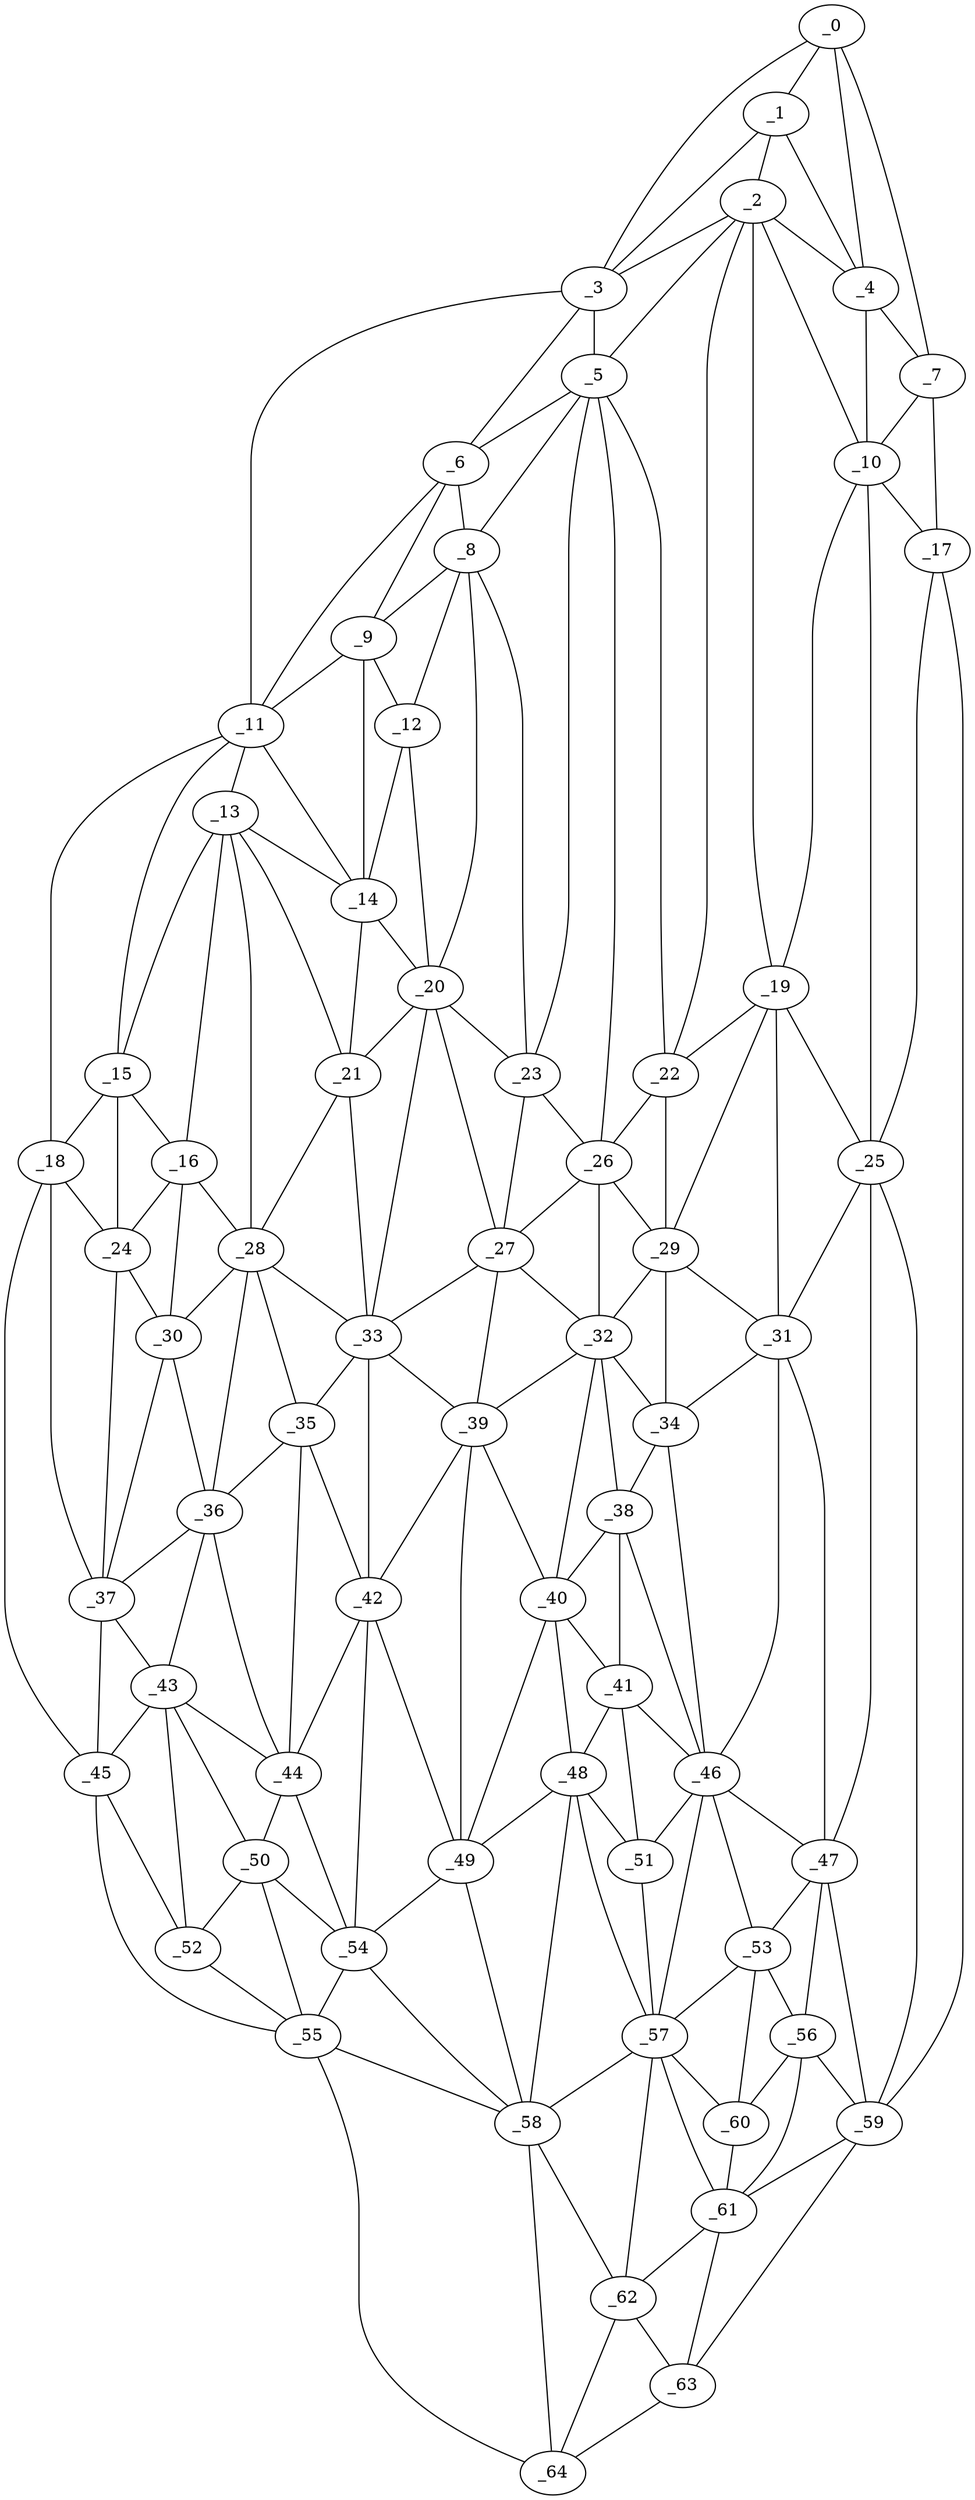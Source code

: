graph "obj81__30.gxl" {
	_0	 [x=4,
		y=15];
	_1	 [x=13,
		y=39];
	_0 -- _1	 [valence=1];
	_3	 [x=17,
		y=61];
	_0 -- _3	 [valence=1];
	_4	 [x=19,
		y=32];
	_0 -- _4	 [valence=1];
	_7	 [x=28,
		y=3];
	_0 -- _7	 [valence=1];
	_2	 [x=15,
		y=45];
	_1 -- _2	 [valence=2];
	_1 -- _3	 [valence=2];
	_1 -- _4	 [valence=1];
	_2 -- _3	 [valence=1];
	_2 -- _4	 [valence=2];
	_5	 [x=22,
		y=65];
	_2 -- _5	 [valence=1];
	_10	 [x=33,
		y=32];
	_2 -- _10	 [valence=1];
	_19	 [x=42,
		y=38];
	_2 -- _19	 [valence=2];
	_22	 [x=45,
		y=44];
	_2 -- _22	 [valence=2];
	_3 -- _5	 [valence=1];
	_6	 [x=25,
		y=76];
	_3 -- _6	 [valence=2];
	_11	 [x=33,
		y=101];
	_3 -- _11	 [valence=1];
	_4 -- _7	 [valence=1];
	_4 -- _10	 [valence=2];
	_5 -- _6	 [valence=2];
	_8	 [x=30,
		y=77];
	_5 -- _8	 [valence=1];
	_5 -- _22	 [valence=2];
	_23	 [x=45,
		y=71];
	_5 -- _23	 [valence=2];
	_26	 [x=49,
		y=56];
	_5 -- _26	 [valence=2];
	_6 -- _8	 [valence=2];
	_9	 [x=31,
		y=86];
	_6 -- _9	 [valence=2];
	_6 -- _11	 [valence=1];
	_7 -- _10	 [valence=2];
	_17	 [x=41,
		y=3];
	_7 -- _17	 [valence=1];
	_8 -- _9	 [valence=1];
	_12	 [x=36,
		y=86];
	_8 -- _12	 [valence=2];
	_20	 [x=43,
		y=82];
	_8 -- _20	 [valence=2];
	_8 -- _23	 [valence=2];
	_9 -- _11	 [valence=1];
	_9 -- _12	 [valence=1];
	_14	 [x=38,
		y=90];
	_9 -- _14	 [valence=2];
	_10 -- _17	 [valence=2];
	_10 -- _19	 [valence=1];
	_25	 [x=49,
		y=6];
	_10 -- _25	 [valence=2];
	_13	 [x=37,
		y=103];
	_11 -- _13	 [valence=2];
	_11 -- _14	 [valence=2];
	_15	 [x=38,
		y=111];
	_11 -- _15	 [valence=1];
	_18	 [x=41,
		y=119];
	_11 -- _18	 [valence=1];
	_12 -- _14	 [valence=2];
	_12 -- _20	 [valence=1];
	_13 -- _14	 [valence=2];
	_13 -- _15	 [valence=2];
	_16	 [x=40,
		y=107];
	_13 -- _16	 [valence=2];
	_21	 [x=44,
		y=91];
	_13 -- _21	 [valence=2];
	_28	 [x=53,
		y=96];
	_13 -- _28	 [valence=2];
	_14 -- _20	 [valence=2];
	_14 -- _21	 [valence=2];
	_15 -- _16	 [valence=1];
	_15 -- _18	 [valence=1];
	_24	 [x=47,
		y=112];
	_15 -- _24	 [valence=2];
	_16 -- _24	 [valence=2];
	_16 -- _28	 [valence=2];
	_30	 [x=54,
		y=107];
	_16 -- _30	 [valence=2];
	_17 -- _25	 [valence=2];
	_59	 [x=99,
		y=14];
	_17 -- _59	 [valence=1];
	_18 -- _24	 [valence=2];
	_37	 [x=64,
		y=111];
	_18 -- _37	 [valence=1];
	_45	 [x=78,
		y=118];
	_18 -- _45	 [valence=1];
	_19 -- _22	 [valence=1];
	_19 -- _25	 [valence=2];
	_29	 [x=54,
		y=43];
	_19 -- _29	 [valence=1];
	_31	 [x=59,
		y=37];
	_19 -- _31	 [valence=1];
	_20 -- _21	 [valence=2];
	_20 -- _23	 [valence=2];
	_27	 [x=50,
		y=69];
	_20 -- _27	 [valence=2];
	_33	 [x=59,
		y=88];
	_20 -- _33	 [valence=2];
	_21 -- _28	 [valence=1];
	_21 -- _33	 [valence=2];
	_22 -- _26	 [valence=1];
	_22 -- _29	 [valence=1];
	_23 -- _26	 [valence=1];
	_23 -- _27	 [valence=2];
	_24 -- _30	 [valence=2];
	_24 -- _37	 [valence=1];
	_25 -- _31	 [valence=2];
	_47	 [x=80,
		y=31];
	_25 -- _47	 [valence=2];
	_25 -- _59	 [valence=2];
	_26 -- _27	 [valence=1];
	_26 -- _29	 [valence=2];
	_32	 [x=59,
		y=53];
	_26 -- _32	 [valence=1];
	_27 -- _32	 [valence=2];
	_27 -- _33	 [valence=1];
	_39	 [x=69,
		y=71];
	_27 -- _39	 [valence=2];
	_28 -- _30	 [valence=2];
	_28 -- _33	 [valence=2];
	_35	 [x=63,
		y=94];
	_28 -- _35	 [valence=1];
	_36	 [x=63,
		y=104];
	_28 -- _36	 [valence=1];
	_29 -- _31	 [valence=2];
	_29 -- _32	 [valence=2];
	_34	 [x=61,
		y=48];
	_29 -- _34	 [valence=2];
	_30 -- _36	 [valence=1];
	_30 -- _37	 [valence=2];
	_31 -- _34	 [valence=1];
	_46	 [x=79,
		y=49];
	_31 -- _46	 [valence=2];
	_31 -- _47	 [valence=2];
	_32 -- _34	 [valence=2];
	_38	 [x=65,
		y=52];
	_32 -- _38	 [valence=2];
	_32 -- _39	 [valence=2];
	_40	 [x=71,
		y=67];
	_32 -- _40	 [valence=2];
	_33 -- _35	 [valence=2];
	_33 -- _39	 [valence=2];
	_42	 [x=73,
		y=90];
	_33 -- _42	 [valence=2];
	_34 -- _38	 [valence=2];
	_34 -- _46	 [valence=2];
	_35 -- _36	 [valence=2];
	_35 -- _42	 [valence=2];
	_44	 [x=76,
		y=96];
	_35 -- _44	 [valence=2];
	_36 -- _37	 [valence=2];
	_43	 [x=75,
		y=112];
	_36 -- _43	 [valence=1];
	_36 -- _44	 [valence=1];
	_37 -- _43	 [valence=2];
	_37 -- _45	 [valence=2];
	_38 -- _40	 [valence=1];
	_41	 [x=73,
		y=58];
	_38 -- _41	 [valence=2];
	_38 -- _46	 [valence=2];
	_39 -- _40	 [valence=2];
	_39 -- _42	 [valence=2];
	_49	 [x=81,
		y=78];
	_39 -- _49	 [valence=2];
	_40 -- _41	 [valence=1];
	_48	 [x=81,
		y=62];
	_40 -- _48	 [valence=2];
	_40 -- _49	 [valence=2];
	_41 -- _46	 [valence=1];
	_41 -- _48	 [valence=1];
	_51	 [x=82,
		y=56];
	_41 -- _51	 [valence=2];
	_42 -- _44	 [valence=1];
	_42 -- _49	 [valence=1];
	_54	 [x=88,
		y=92];
	_42 -- _54	 [valence=2];
	_43 -- _44	 [valence=2];
	_43 -- _45	 [valence=2];
	_50	 [x=81,
		y=100];
	_43 -- _50	 [valence=1];
	_52	 [x=82,
		y=109];
	_43 -- _52	 [valence=2];
	_44 -- _50	 [valence=1];
	_44 -- _54	 [valence=1];
	_45 -- _52	 [valence=2];
	_55	 [x=94,
		y=110];
	_45 -- _55	 [valence=1];
	_46 -- _47	 [valence=2];
	_46 -- _51	 [valence=1];
	_53	 [x=87,
		y=37];
	_46 -- _53	 [valence=2];
	_57	 [x=97,
		y=45];
	_46 -- _57	 [valence=2];
	_47 -- _53	 [valence=2];
	_56	 [x=97,
		y=20];
	_47 -- _56	 [valence=2];
	_47 -- _59	 [valence=2];
	_48 -- _49	 [valence=2];
	_48 -- _51	 [valence=1];
	_48 -- _57	 [valence=2];
	_58	 [x=98,
		y=84];
	_48 -- _58	 [valence=2];
	_49 -- _54	 [valence=1];
	_49 -- _58	 [valence=2];
	_50 -- _52	 [valence=2];
	_50 -- _54	 [valence=1];
	_50 -- _55	 [valence=2];
	_51 -- _57	 [valence=2];
	_52 -- _55	 [valence=2];
	_53 -- _56	 [valence=2];
	_53 -- _57	 [valence=2];
	_60	 [x=99,
		y=31];
	_53 -- _60	 [valence=1];
	_54 -- _55	 [valence=2];
	_54 -- _58	 [valence=1];
	_55 -- _58	 [valence=2];
	_64	 [x=126,
		y=66];
	_55 -- _64	 [valence=1];
	_56 -- _59	 [valence=2];
	_56 -- _60	 [valence=2];
	_61	 [x=115,
		y=40];
	_56 -- _61	 [valence=1];
	_57 -- _58	 [valence=1];
	_57 -- _60	 [valence=1];
	_57 -- _61	 [valence=2];
	_62	 [x=125,
		y=61];
	_57 -- _62	 [valence=2];
	_58 -- _62	 [valence=1];
	_58 -- _64	 [valence=2];
	_59 -- _61	 [valence=2];
	_63	 [x=126,
		y=51];
	_59 -- _63	 [valence=1];
	_60 -- _61	 [valence=2];
	_61 -- _62	 [valence=1];
	_61 -- _63	 [valence=2];
	_62 -- _63	 [valence=1];
	_62 -- _64	 [valence=2];
	_63 -- _64	 [valence=1];
}
